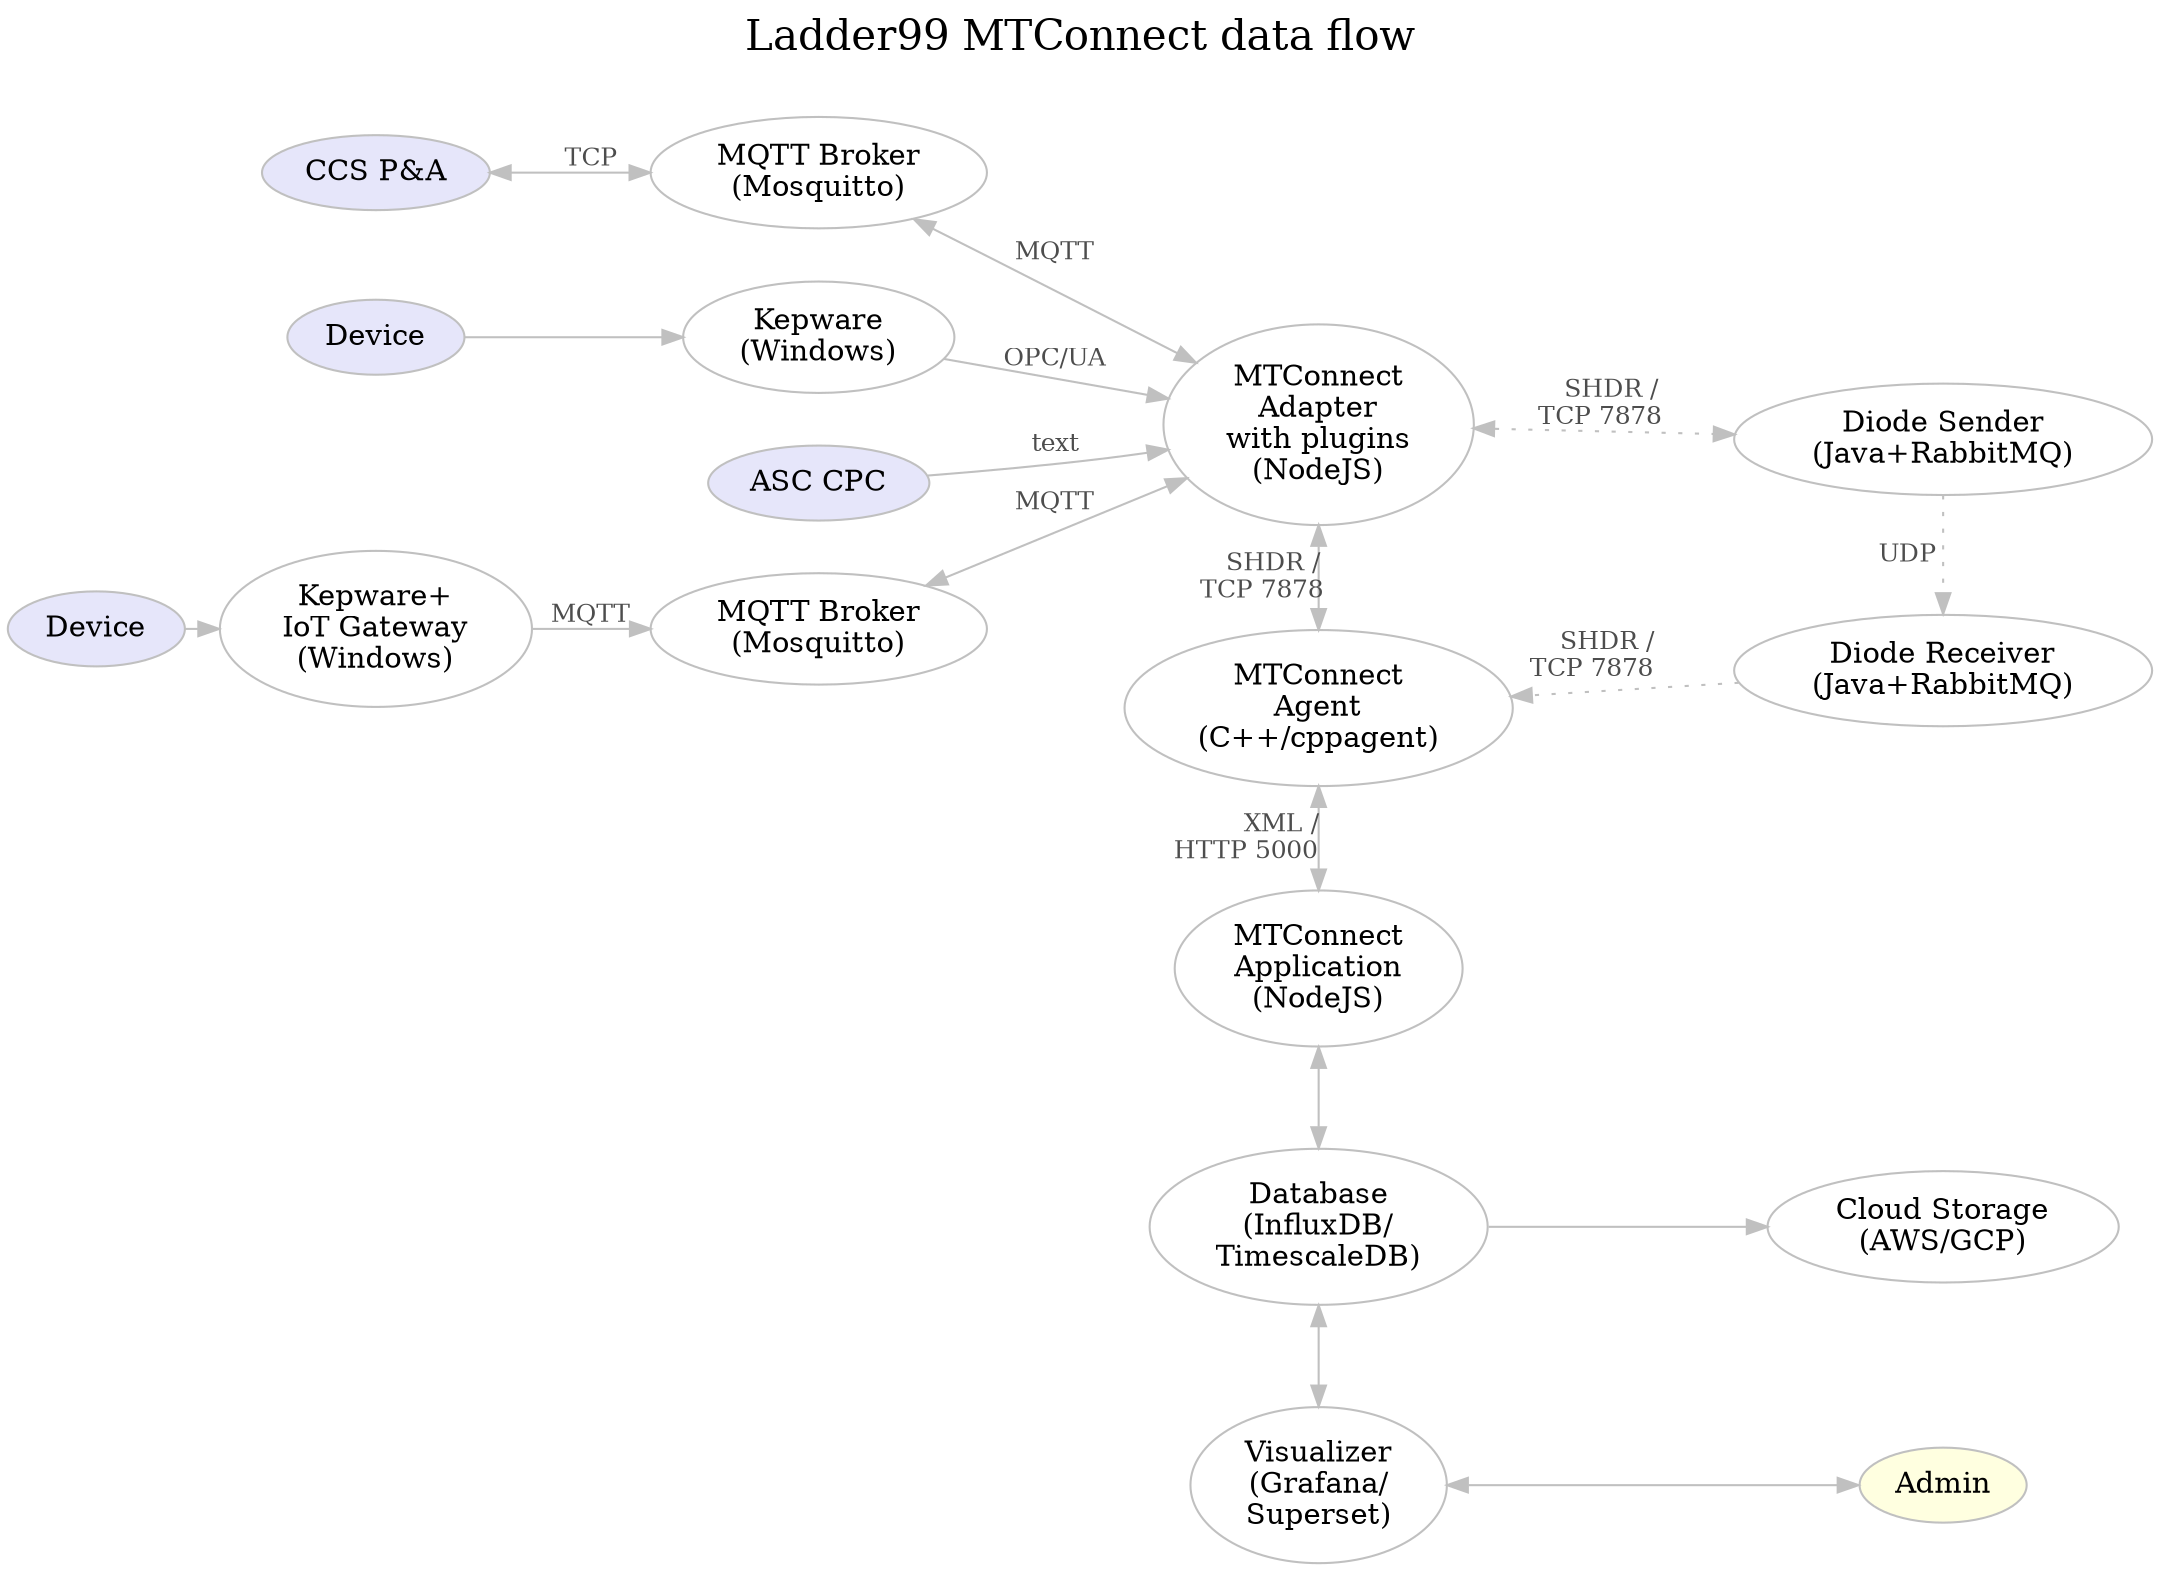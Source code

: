 digraph "ladder99-adapter" {

  // styles
  graph [ label="Ladder99 MTConnect data flow\n "; color=lightgray; ];
  graph [ fontsize=20 ];
  graph [ labelloc=t ];
  graph [ ranksep=0.2 ];
  graph [ nodesep=0.35 ];
  graph [ rankdir=LR; ] // left-to-right
  node [ color=gray; fillcolor=white; style=filled ];
  edge [ color=gray ];
  edge [ fontsize=12; fontcolor=gray30; ];

  // nodes
  PA1 [ fillcolor=lavender; label="CCS P&A" ];
  // PA2 [ fillcolor=lavender; label="CCS P&A 2" ];
  OldMachine2 [ fillcolor=lavender; label="Device" ];
  OldMachine3 [ fillcolor=lavender; label="Device" ];
  Kepware1 [ label="Kepware\n(Windows)"];
  Kepware2 [ label="Kepware+\nIoT Gateway\n(Windows)"];
  CPC [ label="ASC CPC", fillcolor=lavender ];
  // Gateway [ label="IoT Gateway"];
  Broker1 [ label="MQTT Broker\n(Mosquitto)" ];
  // Broker2 [ label="MQTT Broker\n(Mosquitto)" ];
  // Broker3 [ label="MQTT Broker\n(Mosquitto)" ];
  Broker4 [ label="MQTT Broker\n(Mosquitto)" ];
  // OldMachine1 [ fillcolor=lavender; label="Old Machine 1" ];
  // PLC4X [ label="PLC4X\n(Java)" ];

  Adapter [ label="MTConnect\nAdapter\nwith plugins\n(NodeJS)" ];
  DiodeSender [ label="Diode Sender\n(Java+RabbitMQ)" ];
  DiodeReceiver [ label="Diode Receiver\n(Java+RabbitMQ)" ];

  Agent [ label="MTConnect\nAgent\n(C++/cppagent)" ];
  Application [ label="MTConnect\nApplication\n(NodeJS)" ];
  Database [ label="Database\n(InfluxDB/\nTimescaleDB)" ];
  Visualizer [ label="Visualizer\n(Grafana/\nSuperset)" ];
  Cloud [ label="Cloud Storage\n(AWS/GCP)" ];
  Admin [ fillcolor=lightyellow ];
  // LOI [ label="LOI\n(SvelteJS)" ];
  // Operator [ fillcolor=lightyellow ];

  // edges
  PA1 -> Broker1 [ label="  TCP  ", dir=both ];
  // PA2 -> Broker2 [ label="  TCP  ", dir=both ];
  Broker1 -> Adapter [ label="MQTT", dir=both ];
  // Broker2 -> Adapter [ label="MQTT", dir=both ];
  // Broker3 -> Adapter [ label="MQTT", dir=both ];
  Broker4 -> Adapter [ label="MQTT", dir=both ];
  // OldMachine1 -> PLC4X; // [ label="proprietary\nprotocol" ];
  // PLC4X -> Broker3 [ label="" ];
  OldMachine2 -> Kepware1;
  Kepware1 -> Adapter [ label="OPC/UA" ];
  // Kepware2 -> Gateway;
  CPC -> Adapter [ label="text" ];
  // Gateway -> Broker4 [ label="MQTT" ];
  OldMachine3 -> Kepware2;
  Kepware2 -> Broker4 [ label="MQTT" ];
  
  Adapter -> Agent [ label="SHDR /   \nTCP 7878      ", dir=both ];

  Adapter -> DiodeSender [ label="SHDR /   \nTCP 7878      ", dir=both, style=dotted ];
  DiodeSender -> DiodeReceiver [ label="UDP    ", style=dotted ];
  DiodeReceiver -> Agent [ label="SHDR /    \nTCP 7878        ", style=dotted ];
  
  Agent -> Application [ dir=both; label="XML / \nHTTP 5000          " ];
  Application -> Database [ dir=both ];
  Database -> Visualizer [ dir=both ];
  Database -> Cloud;
  Visualizer -> Admin [ dir=both ];
  // Application -> LOI;
  // LOI -> Operator;

  // rank
  { rank=same; Adapter Agent Application Database Visualizer };
  { rank=same; DiodeSender DiodeReceiver Cloud Admin };
}
